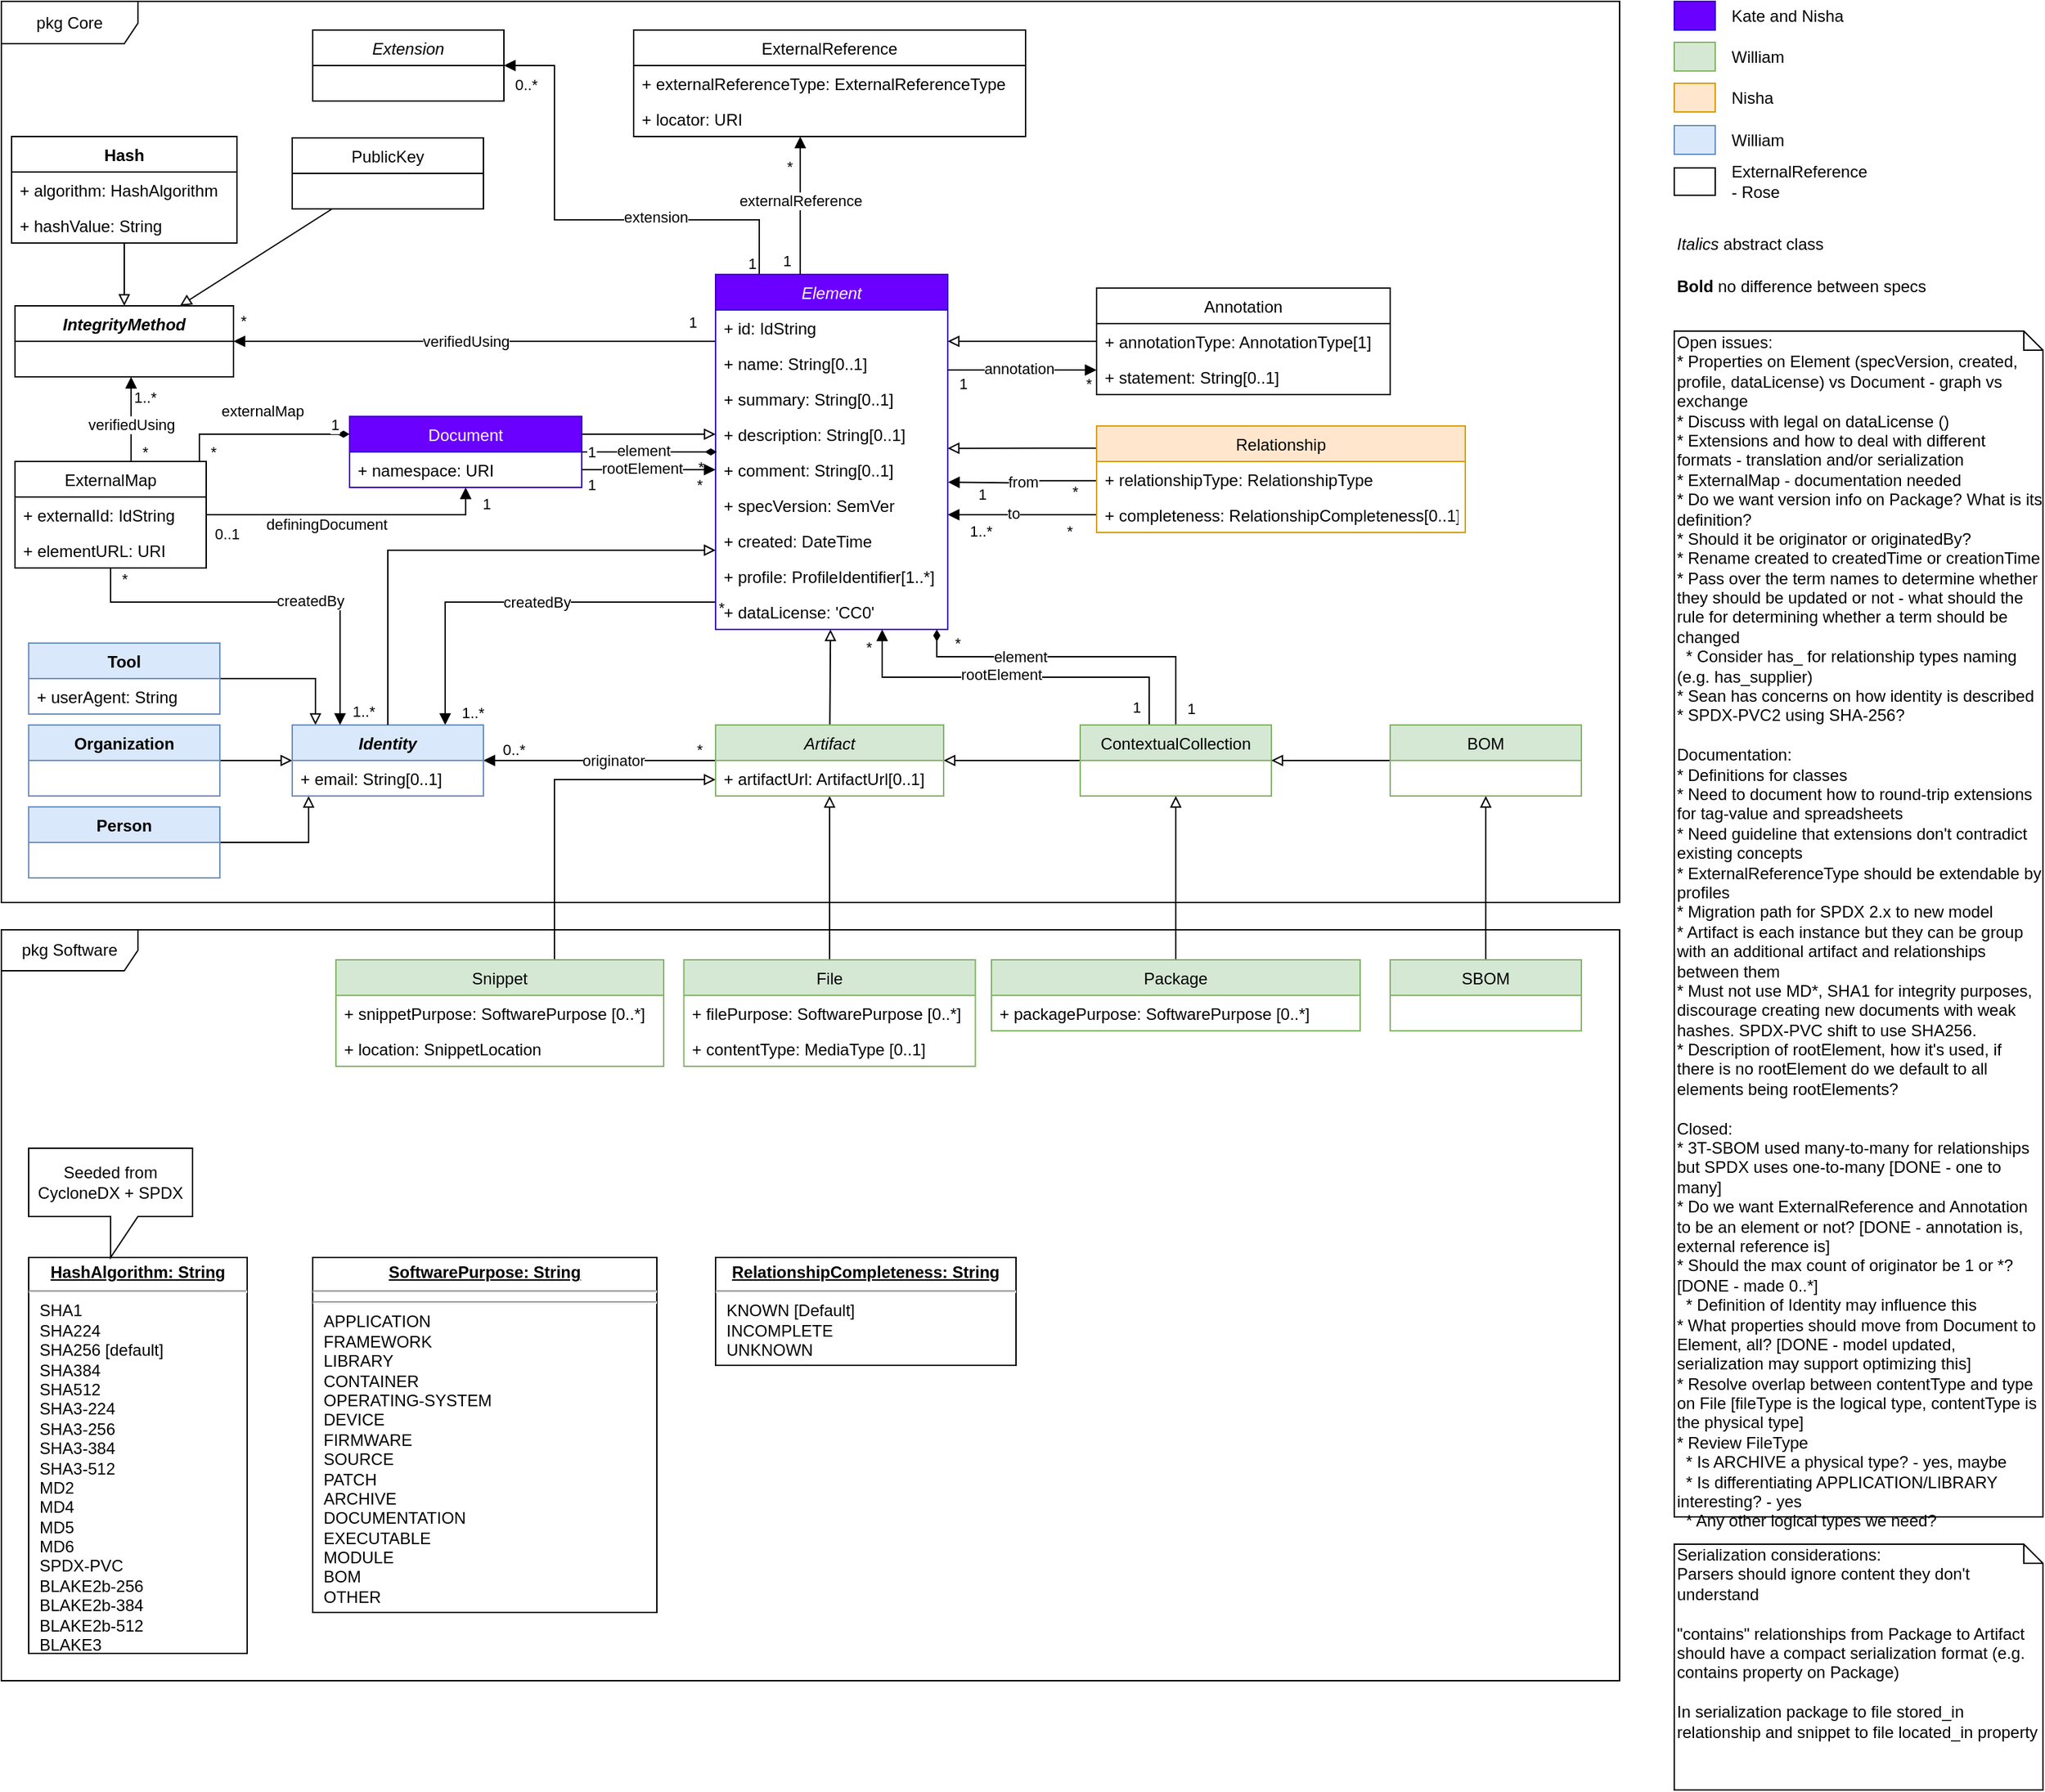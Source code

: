 <mxfile compressed="false" version="14.5.1" type="device">
  <diagram name="Latest" id="evL5fLv8r15yFEJPhG0Y">
    <mxGraphModel dx="1106" dy="1853" grid="1" gridSize="10" guides="1" tooltips="1" connect="1" arrows="1" fold="1" page="1" pageScale="1" pageWidth="1100" pageHeight="850" math="0" shadow="0">
      <root>
        <mxCell id="lbw5UqFOsXxO_sbxoh2b-0" />
        <mxCell id="lbw5UqFOsXxO_sbxoh2b-1" parent="lbw5UqFOsXxO_sbxoh2b-0" />
        <mxCell id="lbw5UqFOsXxO_sbxoh2b-2" value="pkg Core" style="shape=umlFrame;whiteSpace=wrap;html=1;width=100;height=31;" parent="lbw5UqFOsXxO_sbxoh2b-1" vertex="1">
          <mxGeometry x="15" y="-840" width="1185" height="660" as="geometry" />
        </mxCell>
        <mxCell id="lbw5UqFOsXxO_sbxoh2b-3" value="pkg Software" style="shape=umlFrame;whiteSpace=wrap;html=1;width=100;height=30;" parent="lbw5UqFOsXxO_sbxoh2b-1" vertex="1">
          <mxGeometry x="15" y="-160" width="1185" height="550" as="geometry" />
        </mxCell>
        <mxCell id="lbw5UqFOsXxO_sbxoh2b-4" style="edgeStyle=orthogonalEdgeStyle;rounded=0;orthogonalLoop=1;jettySize=auto;html=1;endArrow=block;endFill=0;" parent="lbw5UqFOsXxO_sbxoh2b-1" source="lbw5UqFOsXxO_sbxoh2b-54" target="lbw5UqFOsXxO_sbxoh2b-51" edge="1">
          <mxGeometry relative="1" as="geometry">
            <mxPoint x="185" y="-514" as="sourcePoint" />
            <Array as="points">
              <mxPoint x="240" y="-224" />
            </Array>
          </mxGeometry>
        </mxCell>
        <mxCell id="lbw5UqFOsXxO_sbxoh2b-5" style="edgeStyle=orthogonalEdgeStyle;rounded=0;orthogonalLoop=1;jettySize=auto;html=1;endArrow=block;endFill=0;" parent="lbw5UqFOsXxO_sbxoh2b-1" source="lbw5UqFOsXxO_sbxoh2b-50" target="lbw5UqFOsXxO_sbxoh2b-51" edge="1">
          <mxGeometry relative="1" as="geometry" />
        </mxCell>
        <mxCell id="lbw5UqFOsXxO_sbxoh2b-6" style="edgeStyle=orthogonalEdgeStyle;rounded=0;orthogonalLoop=1;jettySize=auto;html=1;endArrow=block;endFill=0;" parent="lbw5UqFOsXxO_sbxoh2b-1" source="lbw5UqFOsXxO_sbxoh2b-48" target="lbw5UqFOsXxO_sbxoh2b-51" edge="1">
          <mxGeometry relative="1" as="geometry">
            <Array as="points">
              <mxPoint x="245" y="-344" />
            </Array>
          </mxGeometry>
        </mxCell>
        <mxCell id="lbw5UqFOsXxO_sbxoh2b-11" style="edgeStyle=orthogonalEdgeStyle;rounded=0;orthogonalLoop=1;jettySize=auto;html=1;endArrow=block;endFill=1;" parent="lbw5UqFOsXxO_sbxoh2b-1" source="lbw5UqFOsXxO_sbxoh2b-71" target="lbw5UqFOsXxO_sbxoh2b-45" edge="1">
          <mxGeometry relative="1" as="geometry">
            <mxPoint x="665" y="-318" as="sourcePoint" />
            <Array as="points">
              <mxPoint x="490" y="-591" />
              <mxPoint x="490" y="-591" />
            </Array>
          </mxGeometry>
        </mxCell>
        <mxCell id="lbw5UqFOsXxO_sbxoh2b-12" value="verifiedUsing" style="edgeLabel;html=1;align=center;verticalAlign=middle;resizable=0;points=[];" parent="lbw5UqFOsXxO_sbxoh2b-11" vertex="1" connectable="0">
          <mxGeometry x="0.038" relative="1" as="geometry">
            <mxPoint as="offset" />
          </mxGeometry>
        </mxCell>
        <mxCell id="lbw5UqFOsXxO_sbxoh2b-13" value="1" style="edgeLabel;html=1;align=center;verticalAlign=middle;resizable=0;points=[];" parent="lbw5UqFOsXxO_sbxoh2b-11" vertex="1" connectable="0">
          <mxGeometry x="-0.893" y="-2" relative="1" as="geometry">
            <mxPoint x="2" y="-12" as="offset" />
          </mxGeometry>
        </mxCell>
        <mxCell id="lbw5UqFOsXxO_sbxoh2b-14" value="*" style="edgeLabel;html=1;align=center;verticalAlign=middle;resizable=0;points=[];" parent="lbw5UqFOsXxO_sbxoh2b-11" vertex="1" connectable="0">
          <mxGeometry x="0.916" y="-2" relative="1" as="geometry">
            <mxPoint x="-8" y="-13" as="offset" />
          </mxGeometry>
        </mxCell>
        <mxCell id="lbw5UqFOsXxO_sbxoh2b-15" value="originator" style="edgeStyle=orthogonalEdgeStyle;rounded=0;orthogonalLoop=1;jettySize=auto;html=1;entryX=1;entryY=0.5;entryDx=0;entryDy=0;endArrow=block;endFill=1;" parent="lbw5UqFOsXxO_sbxoh2b-1" source="lbw5UqFOsXxO_sbxoh2b-52" target="lbw5UqFOsXxO_sbxoh2b-51" edge="1">
          <mxGeometry x="-0.117" relative="1" as="geometry">
            <mxPoint as="offset" />
          </mxGeometry>
        </mxCell>
        <mxCell id="lbw5UqFOsXxO_sbxoh2b-16" value="0..*" style="edgeLabel;html=1;align=center;verticalAlign=middle;resizable=0;points=[];" parent="lbw5UqFOsXxO_sbxoh2b-15" vertex="1" connectable="0">
          <mxGeometry x="0.747" y="-1" relative="1" as="geometry">
            <mxPoint y="-7" as="offset" />
          </mxGeometry>
        </mxCell>
        <mxCell id="lbw5UqFOsXxO_sbxoh2b-17" value="*" style="edgeLabel;html=1;align=center;verticalAlign=middle;resizable=0;points=[];" parent="lbw5UqFOsXxO_sbxoh2b-15" vertex="1" connectable="0">
          <mxGeometry x="-0.733" y="-13" relative="1" as="geometry">
            <mxPoint x="10" y="5" as="offset" />
          </mxGeometry>
        </mxCell>
        <mxCell id="lbw5UqFOsXxO_sbxoh2b-18" style="edgeStyle=orthogonalEdgeStyle;rounded=0;orthogonalLoop=1;jettySize=auto;html=1;endArrow=block;endFill=1;" parent="lbw5UqFOsXxO_sbxoh2b-1" source="lbw5UqFOsXxO_sbxoh2b-71" target="lbw5UqFOsXxO_sbxoh2b-51" edge="1">
          <mxGeometry relative="1" as="geometry">
            <mxPoint x="515" y="-586" as="sourcePoint" />
            <mxPoint x="290" y="-455" as="targetPoint" />
            <Array as="points">
              <mxPoint x="340" y="-400" />
            </Array>
          </mxGeometry>
        </mxCell>
        <mxCell id="lbw5UqFOsXxO_sbxoh2b-19" value="createdBy" style="edgeLabel;html=1;align=center;verticalAlign=middle;resizable=0;points=[];" parent="lbw5UqFOsXxO_sbxoh2b-18" vertex="1" connectable="0">
          <mxGeometry x="-0.087" relative="1" as="geometry">
            <mxPoint as="offset" />
          </mxGeometry>
        </mxCell>
        <mxCell id="lbw5UqFOsXxO_sbxoh2b-20" value="1..*" style="edgeLabel;html=1;align=center;verticalAlign=middle;resizable=0;points=[];" parent="lbw5UqFOsXxO_sbxoh2b-18" vertex="1" connectable="0">
          <mxGeometry x="0.884" y="2" relative="1" as="geometry">
            <mxPoint x="18" y="7" as="offset" />
          </mxGeometry>
        </mxCell>
        <mxCell id="lbw5UqFOsXxO_sbxoh2b-21" value="*" style="edgeLabel;html=1;align=center;verticalAlign=middle;resizable=0;points=[];" parent="lbw5UqFOsXxO_sbxoh2b-18" vertex="1" connectable="0">
          <mxGeometry x="-0.935" y="-1" relative="1" as="geometry">
            <mxPoint x="13" y="5" as="offset" />
          </mxGeometry>
        </mxCell>
        <mxCell id="lbw5UqFOsXxO_sbxoh2b-22" style="edgeStyle=orthogonalEdgeStyle;rounded=0;orthogonalLoop=1;jettySize=auto;html=1;endArrow=block;endFill=1;exitX=-0.001;exitY=0.543;exitDx=0;exitDy=0;entryX=1.001;entryY=0.045;entryDx=0;entryDy=0;entryPerimeter=0;exitPerimeter=0;" parent="lbw5UqFOsXxO_sbxoh2b-1" source="lbw5UqFOsXxO_sbxoh2b-65" edge="1">
          <mxGeometry relative="1" as="geometry">
            <mxPoint x="963" y="-582" as="sourcePoint" />
            <mxPoint x="708.17" y="-487.83" as="targetPoint" />
          </mxGeometry>
        </mxCell>
        <mxCell id="lbw5UqFOsXxO_sbxoh2b-23" value="1" style="edgeLabel;html=1;align=center;verticalAlign=middle;resizable=0;points=[];" parent="lbw5UqFOsXxO_sbxoh2b-22" vertex="1" connectable="0">
          <mxGeometry x="0.733" y="-1" relative="1" as="geometry">
            <mxPoint x="10.0" y="9" as="offset" />
          </mxGeometry>
        </mxCell>
        <mxCell id="lbw5UqFOsXxO_sbxoh2b-24" value="*" style="edgeLabel;html=1;align=center;verticalAlign=middle;resizable=0;points=[];" parent="lbw5UqFOsXxO_sbxoh2b-22" vertex="1" connectable="0">
          <mxGeometry x="-0.333" y="-47" relative="1" as="geometry">
            <mxPoint x="20.86" y="55" as="offset" />
          </mxGeometry>
        </mxCell>
        <mxCell id="lbw5UqFOsXxO_sbxoh2b-25" value="from" style="edgeLabel;html=1;align=center;verticalAlign=middle;resizable=0;points=[];" parent="lbw5UqFOsXxO_sbxoh2b-22" vertex="1" connectable="0">
          <mxGeometry x="-0.007" relative="1" as="geometry">
            <mxPoint as="offset" />
          </mxGeometry>
        </mxCell>
        <mxCell id="lbw5UqFOsXxO_sbxoh2b-26" style="edgeStyle=orthogonalEdgeStyle;rounded=0;orthogonalLoop=1;jettySize=auto;html=1;endArrow=block;endFill=1;exitX=0;exitY=0.5;exitDx=0;exitDy=0;" parent="lbw5UqFOsXxO_sbxoh2b-1" source="lbw5UqFOsXxO_sbxoh2b-66" edge="1">
          <mxGeometry relative="1" as="geometry">
            <Array as="points">
              <mxPoint x="730" y="-464" />
              <mxPoint x="730" y="-464" />
            </Array>
            <mxPoint x="993" y="-582" as="sourcePoint" />
            <mxPoint x="708" y="-464" as="targetPoint" />
          </mxGeometry>
        </mxCell>
        <mxCell id="lbw5UqFOsXxO_sbxoh2b-27" value="1..*" style="edgeLabel;html=1;align=center;verticalAlign=middle;resizable=0;points=[];" parent="lbw5UqFOsXxO_sbxoh2b-26" vertex="1" connectable="0">
          <mxGeometry x="0.756" y="-1" relative="1" as="geometry">
            <mxPoint x="10.57" y="12.97" as="offset" />
          </mxGeometry>
        </mxCell>
        <mxCell id="lbw5UqFOsXxO_sbxoh2b-28" value="*" style="edgeLabel;html=1;align=center;verticalAlign=middle;resizable=0;points=[];" parent="lbw5UqFOsXxO_sbxoh2b-26" vertex="1" connectable="0">
          <mxGeometry x="0.222" y="-97" relative="1" as="geometry">
            <mxPoint x="46.04" y="108.98" as="offset" />
          </mxGeometry>
        </mxCell>
        <mxCell id="lbw5UqFOsXxO_sbxoh2b-29" value="to" style="edgeLabel;html=1;align=center;verticalAlign=middle;resizable=0;points=[];" parent="lbw5UqFOsXxO_sbxoh2b-26" vertex="1" connectable="0">
          <mxGeometry x="0.13" y="-1" relative="1" as="geometry">
            <mxPoint as="offset" />
          </mxGeometry>
        </mxCell>
        <mxCell id="lbw5UqFOsXxO_sbxoh2b-31" value="" style="endArrow=block;endSize=6;endFill=0;html=1;entryX=0;entryY=0.5;entryDx=0;entryDy=0;" parent="lbw5UqFOsXxO_sbxoh2b-1" target="6XS0wSoGIkXF6f-__7vX-1" edge="1">
          <mxGeometry width="160" relative="1" as="geometry">
            <mxPoint x="440" y="-523" as="sourcePoint" />
            <mxPoint x="585" y="-639.5" as="targetPoint" />
            <Array as="points" />
          </mxGeometry>
        </mxCell>
        <mxCell id="lbw5UqFOsXxO_sbxoh2b-32" value="" style="endArrow=block;endSize=6;endFill=0;html=1;" parent="lbw5UqFOsXxO_sbxoh2b-1" source="lbw5UqFOsXxO_sbxoh2b-52" target="lbw5UqFOsXxO_sbxoh2b-71" edge="1">
          <mxGeometry width="160" relative="1" as="geometry">
            <mxPoint x="633" y="-569" as="sourcePoint" />
            <mxPoint x="793" y="-569" as="targetPoint" />
          </mxGeometry>
        </mxCell>
        <mxCell id="lbw5UqFOsXxO_sbxoh2b-34" value="&lt;div&gt;&lt;br&gt;&lt;/div&gt;&lt;div&gt;&lt;br&gt;&lt;/div&gt;" style="endArrow=block;endSize=6;endFill=0;html=1;exitX=0;exitY=0.209;exitDx=0;exitDy=0;exitPerimeter=0;entryX=1;entryY=0.089;entryDx=0;entryDy=0;entryPerimeter=0;" parent="lbw5UqFOsXxO_sbxoh2b-1" source="lbw5UqFOsXxO_sbxoh2b-64" edge="1">
          <mxGeometry width="160" relative="1" as="geometry">
            <mxPoint x="828" y="-591.065" as="sourcePoint" />
            <mxPoint x="708" y="-512.686" as="targetPoint" />
          </mxGeometry>
        </mxCell>
        <mxCell id="lbw5UqFOsXxO_sbxoh2b-38" style="edgeStyle=orthogonalEdgeStyle;rounded=0;orthogonalLoop=1;jettySize=auto;html=1;startSize=6;endArrow=block;endFill=0;endSize=6;" parent="lbw5UqFOsXxO_sbxoh2b-1" source="lbw5UqFOsXxO_sbxoh2b-41" target="lbw5UqFOsXxO_sbxoh2b-52" edge="1">
          <mxGeometry relative="1" as="geometry" />
        </mxCell>
        <mxCell id="lbw5UqFOsXxO_sbxoh2b-39" style="edgeStyle=orthogonalEdgeStyle;rounded=0;orthogonalLoop=1;jettySize=auto;html=1;startSize=6;endArrow=block;endFill=0;endSize=6;exitX=0.5;exitY=0;exitDx=0;exitDy=0;" parent="lbw5UqFOsXxO_sbxoh2b-1" source="lbw5UqFOsXxO_sbxoh2b-42" target="lbw5UqFOsXxO_sbxoh2b-52" edge="1">
          <mxGeometry relative="1" as="geometry" />
        </mxCell>
        <mxCell id="lbw5UqFOsXxO_sbxoh2b-40" style="edgeStyle=orthogonalEdgeStyle;rounded=0;orthogonalLoop=1;jettySize=auto;html=1;startSize=6;endArrow=block;endFill=0;endSize=6;exitX=0.5;exitY=0;exitDx=0;exitDy=0;" parent="lbw5UqFOsXxO_sbxoh2b-1" source="lbw5UqFOsXxO_sbxoh2b-43" target="lbw5UqFOsXxO_sbxoh2b-52" edge="1">
          <mxGeometry relative="1" as="geometry">
            <mxPoint x="765" y="-334.96" as="sourcePoint" />
            <Array as="points">
              <mxPoint x="420" y="-270" />
            </Array>
          </mxGeometry>
        </mxCell>
        <mxCell id="7X9VmMs6XNZlRR0Fnkzy-20" style="edgeStyle=orthogonalEdgeStyle;rounded=0;orthogonalLoop=1;jettySize=auto;html=1;exitX=0.361;exitY=0.004;exitDx=0;exitDy=0;endArrow=block;endFill=1;exitPerimeter=0;" parent="lbw5UqFOsXxO_sbxoh2b-1" source="lbw5UqFOsXxO_sbxoh2b-41" target="lbw5UqFOsXxO_sbxoh2b-71" edge="1">
          <mxGeometry relative="1" as="geometry">
            <Array as="points">
              <mxPoint x="856" y="-345" />
              <mxPoint x="660" y="-345" />
            </Array>
          </mxGeometry>
        </mxCell>
        <mxCell id="7X9VmMs6XNZlRR0Fnkzy-21" value="rootElement" style="edgeLabel;html=1;align=center;verticalAlign=middle;resizable=0;points=[];" parent="7X9VmMs6XNZlRR0Fnkzy-20" vertex="1" connectable="0">
          <mxGeometry x="0.081" y="-2" relative="1" as="geometry">
            <mxPoint as="offset" />
          </mxGeometry>
        </mxCell>
        <mxCell id="ufostXa2ktRmBCj3IWHJ-2" value="1" style="edgeLabel;html=1;align=center;verticalAlign=middle;resizable=0;points=[];" parent="7X9VmMs6XNZlRR0Fnkzy-20" vertex="1" connectable="0">
          <mxGeometry x="-0.904" y="4" relative="1" as="geometry">
            <mxPoint x="-5.53" as="offset" />
          </mxGeometry>
        </mxCell>
        <mxCell id="ufostXa2ktRmBCj3IWHJ-3" value="*" style="edgeLabel;html=1;align=center;verticalAlign=middle;resizable=0;points=[];" parent="7X9VmMs6XNZlRR0Fnkzy-20" vertex="1" connectable="0">
          <mxGeometry x="0.868" y="1" relative="1" as="geometry">
            <mxPoint x="-9" y="-4.54" as="offset" />
          </mxGeometry>
        </mxCell>
        <mxCell id="7X9VmMs6XNZlRR0Fnkzy-22" value="element" style="edgeStyle=orthogonalEdgeStyle;rounded=0;orthogonalLoop=1;jettySize=auto;html=1;exitX=0.5;exitY=0;exitDx=0;exitDy=0;endArrow=diamondThin;endFill=1;" parent="lbw5UqFOsXxO_sbxoh2b-1" source="lbw5UqFOsXxO_sbxoh2b-41" target="lbw5UqFOsXxO_sbxoh2b-71" edge="1">
          <mxGeometry x="0.344" relative="1" as="geometry">
            <Array as="points">
              <mxPoint x="875" y="-360" />
              <mxPoint x="700" y="-360" />
            </Array>
            <mxPoint as="offset" />
          </mxGeometry>
        </mxCell>
        <mxCell id="ufostXa2ktRmBCj3IWHJ-0" value="1" style="edgeLabel;html=1;align=center;verticalAlign=middle;resizable=0;points=[];" parent="7X9VmMs6XNZlRR0Fnkzy-22" vertex="1" connectable="0">
          <mxGeometry x="-0.899" relative="1" as="geometry">
            <mxPoint x="11" as="offset" />
          </mxGeometry>
        </mxCell>
        <mxCell id="ufostXa2ktRmBCj3IWHJ-1" value="*" style="edgeLabel;html=1;align=center;verticalAlign=middle;resizable=0;points=[];" parent="7X9VmMs6XNZlRR0Fnkzy-22" vertex="1" connectable="0">
          <mxGeometry x="0.785" y="-3" relative="1" as="geometry">
            <mxPoint x="8.57" y="-7" as="offset" />
          </mxGeometry>
        </mxCell>
        <mxCell id="lbw5UqFOsXxO_sbxoh2b-41" value="ContextualCollection" style="swimlane;fontStyle=0;childLayout=stackLayout;horizontal=1;startSize=26;fillColor=#d5e8d4;horizontalStack=0;resizeParent=1;resizeParentMax=0;resizeLast=0;collapsible=1;marginBottom=0;strokeColor=#82b366;" parent="lbw5UqFOsXxO_sbxoh2b-1" vertex="1">
          <mxGeometry x="805" y="-310" width="140" height="52" as="geometry" />
        </mxCell>
        <mxCell id="lbw5UqFOsXxO_sbxoh2b-43" value="Snippet" style="swimlane;fontStyle=0;childLayout=stackLayout;horizontal=1;startSize=26;fillColor=#d5e8d4;horizontalStack=0;resizeParent=1;resizeParentMax=0;resizeLast=0;collapsible=1;marginBottom=0;strokeColor=#82b366;" parent="lbw5UqFOsXxO_sbxoh2b-1" vertex="1">
          <mxGeometry x="260" y="-138" width="240" height="78" as="geometry" />
        </mxCell>
        <mxCell id="lbw5UqFOsXxO_sbxoh2b-44" value="+ snippetPurpose: SoftwarePurpose [0..*]" style="text;strokeColor=none;fillColor=none;align=left;verticalAlign=top;spacingLeft=4;spacingRight=4;overflow=hidden;rotatable=0;points=[[0,0.5],[1,0.5]];portConstraint=eastwest;" parent="lbw5UqFOsXxO_sbxoh2b-43" vertex="1">
          <mxGeometry y="26" width="240" height="26" as="geometry" />
        </mxCell>
        <mxCell id="t8FX-Gni1pE77RGUYnyY-1" value="+ location: SnippetLocation" style="text;strokeColor=none;fillColor=none;align=left;verticalAlign=top;spacingLeft=4;spacingRight=4;overflow=hidden;rotatable=0;points=[[0,0.5],[1,0.5]];portConstraint=eastwest;" parent="lbw5UqFOsXxO_sbxoh2b-43" vertex="1">
          <mxGeometry y="52" width="240" height="26" as="geometry" />
        </mxCell>
        <mxCell id="lbw5UqFOsXxO_sbxoh2b-48" value="Tool" style="swimlane;fontStyle=1;childLayout=stackLayout;horizontal=1;startSize=26;fillColor=#dae8fc;horizontalStack=0;resizeParent=1;resizeParentMax=0;resizeLast=0;collapsible=1;marginBottom=0;strokeColor=#6c8ebf;" parent="lbw5UqFOsXxO_sbxoh2b-1" vertex="1">
          <mxGeometry x="35" y="-370" width="140" height="52" as="geometry" />
        </mxCell>
        <mxCell id="lbw5UqFOsXxO_sbxoh2b-49" value="+ userAgent: String" style="text;strokeColor=none;fillColor=none;align=left;verticalAlign=top;spacingLeft=4;spacingRight=4;overflow=hidden;rotatable=0;points=[[0,0.5],[1,0.5]];portConstraint=eastwest;" parent="lbw5UqFOsXxO_sbxoh2b-48" vertex="1">
          <mxGeometry y="26" width="140" height="26" as="geometry" />
        </mxCell>
        <mxCell id="lbw5UqFOsXxO_sbxoh2b-50" value="Organization" style="swimlane;fontStyle=1;childLayout=stackLayout;horizontal=1;startSize=26;fillColor=#dae8fc;horizontalStack=0;resizeParent=1;resizeParentMax=0;resizeLast=0;collapsible=1;marginBottom=0;strokeColor=#6c8ebf;" parent="lbw5UqFOsXxO_sbxoh2b-1" vertex="1">
          <mxGeometry x="35" y="-310" width="140" height="52" as="geometry" />
        </mxCell>
        <mxCell id="lbw5UqFOsXxO_sbxoh2b-51" value="Identity" style="swimlane;fontStyle=3;childLayout=stackLayout;horizontal=1;startSize=26;fillColor=#dae8fc;horizontalStack=0;resizeParent=1;resizeParentMax=0;resizeLast=0;collapsible=1;marginBottom=0;strokeColor=#6c8ebf;" parent="lbw5UqFOsXxO_sbxoh2b-1" vertex="1">
          <mxGeometry x="228" y="-310" width="140" height="52" as="geometry" />
        </mxCell>
        <mxCell id="6XS0wSoGIkXF6f-__7vX-4" value="+ email: String[0..1]" style="text;strokeColor=none;fillColor=none;align=left;verticalAlign=top;spacingLeft=4;spacingRight=4;overflow=hidden;rotatable=0;points=[[0,0.5],[1,0.5]];portConstraint=eastwest;" parent="lbw5UqFOsXxO_sbxoh2b-51" vertex="1">
          <mxGeometry y="26" width="140" height="26" as="geometry" />
        </mxCell>
        <mxCell id="lbw5UqFOsXxO_sbxoh2b-52" value="Artifact" style="swimlane;fontStyle=2;childLayout=stackLayout;horizontal=1;startSize=26;fillColor=#d5e8d4;horizontalStack=0;resizeParent=1;resizeParentMax=0;resizeLast=0;collapsible=1;marginBottom=0;strokeColor=#82b366;" parent="lbw5UqFOsXxO_sbxoh2b-1" vertex="1">
          <mxGeometry x="538" y="-310" width="167" height="52" as="geometry" />
        </mxCell>
        <mxCell id="lbw5UqFOsXxO_sbxoh2b-53" value="+ artifactUrl: ArtifactUrl[0..1]" style="text;strokeColor=none;fillColor=none;align=left;verticalAlign=top;spacingLeft=4;spacingRight=4;overflow=hidden;rotatable=0;points=[[0,0.5],[1,0.5]];portConstraint=eastwest;" parent="lbw5UqFOsXxO_sbxoh2b-52" vertex="1">
          <mxGeometry y="26" width="167" height="26" as="geometry" />
        </mxCell>
        <mxCell id="lbw5UqFOsXxO_sbxoh2b-54" value="Person" style="swimlane;fontStyle=1;childLayout=stackLayout;horizontal=1;startSize=26;fillColor=#dae8fc;horizontalStack=0;resizeParent=1;resizeParentMax=0;resizeLast=0;collapsible=1;marginBottom=0;strokeColor=#6c8ebf;" parent="lbw5UqFOsXxO_sbxoh2b-1" vertex="1">
          <mxGeometry x="35" y="-250" width="140" height="52" as="geometry" />
        </mxCell>
        <mxCell id="lbw5UqFOsXxO_sbxoh2b-60" value="" style="endArrow=block;endFill=1;html=1;edgeStyle=orthogonalEdgeStyle;align=left;verticalAlign=top;exitX=0.75;exitY=0;exitDx=0;exitDy=0;rounded=0;" parent="lbw5UqFOsXxO_sbxoh2b-1" source="lbw5UqFOsXxO_sbxoh2b-71" target="lbw5UqFOsXxO_sbxoh2b-82" edge="1">
          <mxGeometry x="-1" relative="1" as="geometry">
            <mxPoint x="660" y="-525.998" as="sourcePoint" />
            <mxPoint x="846.44" y="-483.01" as="targetPoint" />
            <Array as="points">
              <mxPoint x="666" y="-630" />
              <mxPoint x="570" y="-630" />
              <mxPoint x="570" y="-680" />
              <mxPoint x="420" y="-680" />
              <mxPoint x="420" y="-793" />
            </Array>
          </mxGeometry>
        </mxCell>
        <mxCell id="lbw5UqFOsXxO_sbxoh2b-61" value="extension" style="edgeLabel;html=1;align=center;verticalAlign=middle;resizable=0;points=[];" parent="lbw5UqFOsXxO_sbxoh2b-60" vertex="1" connectable="0">
          <mxGeometry x="0.017" y="-2" relative="1" as="geometry">
            <mxPoint as="offset" />
          </mxGeometry>
        </mxCell>
        <mxCell id="lbw5UqFOsXxO_sbxoh2b-62" value="1" style="edgeLabel;resizable=0;html=1;align=left;verticalAlign=bottom;" parent="lbw5UqFOsXxO_sbxoh2b-60" connectable="0" vertex="1">
          <mxGeometry x="-1" relative="1" as="geometry">
            <mxPoint x="-105.5" as="offset" />
          </mxGeometry>
        </mxCell>
        <mxCell id="lbw5UqFOsXxO_sbxoh2b-63" value="0..*" style="edgeLabel;html=1;align=center;verticalAlign=middle;resizable=0;points=[];" parent="lbw5UqFOsXxO_sbxoh2b-60" vertex="1" connectable="0">
          <mxGeometry x="0.893" y="2" relative="1" as="geometry">
            <mxPoint x="-9" y="11.71" as="offset" />
          </mxGeometry>
        </mxCell>
        <mxCell id="lbw5UqFOsXxO_sbxoh2b-64" value="Relationship" style="swimlane;fontStyle=0;childLayout=stackLayout;horizontal=1;startSize=26;fillColor=#ffe6cc;horizontalStack=0;resizeParent=1;resizeParentMax=0;resizeLast=0;collapsible=1;marginBottom=0;strokeColor=#d79b00;" parent="lbw5UqFOsXxO_sbxoh2b-1" vertex="1">
          <mxGeometry x="817" y="-529" width="270" height="78" as="geometry" />
        </mxCell>
        <mxCell id="lbw5UqFOsXxO_sbxoh2b-65" value="+ relationshipType: RelationshipType" style="text;strokeColor=none;fillColor=none;align=left;verticalAlign=top;spacingLeft=4;spacingRight=4;overflow=hidden;rotatable=0;points=[[0,0.5],[1,0.5]];portConstraint=eastwest;" parent="lbw5UqFOsXxO_sbxoh2b-64" vertex="1">
          <mxGeometry y="26" width="270" height="26" as="geometry" />
        </mxCell>
        <mxCell id="lbw5UqFOsXxO_sbxoh2b-66" value="+ completeness: RelationshipCompleteness[0..1]" style="text;strokeColor=none;fillColor=none;align=left;verticalAlign=top;spacingLeft=4;spacingRight=4;overflow=hidden;rotatable=0;points=[[0,0.5],[1,0.5]];portConstraint=eastwest;" parent="lbw5UqFOsXxO_sbxoh2b-64" vertex="1">
          <mxGeometry y="52" width="270" height="26" as="geometry" />
        </mxCell>
        <mxCell id="lbw5UqFOsXxO_sbxoh2b-69" value="Serialization considerations:&lt;br&gt;Parsers should ignore content they don&#39;t understand&lt;br&gt;&lt;br&gt;&quot;contains&quot; relationships from Package to Artifact should have a compact serialization format (e.g. contains property on Package)&lt;br&gt;&lt;br&gt;In serialization package to file stored_in relationship and snippet to file located_in property" style="shape=note;whiteSpace=wrap;html=1;size=14;verticalAlign=top;align=left;spacingTop=-6;" parent="lbw5UqFOsXxO_sbxoh2b-1" vertex="1">
          <mxGeometry x="1240" y="290" width="270" height="180" as="geometry" />
        </mxCell>
        <mxCell id="lbw5UqFOsXxO_sbxoh2b-71" value="Element" style="swimlane;fontStyle=2;childLayout=stackLayout;horizontal=1;startSize=26;fillColor=#6a00ff;horizontalStack=0;resizeParent=1;resizeParentMax=0;resizeLast=0;collapsible=1;marginBottom=0;strokeColor=#3700CC;fontColor=#ffffff;" parent="lbw5UqFOsXxO_sbxoh2b-1" vertex="1">
          <mxGeometry x="538" y="-640" width="170" height="260" as="geometry" />
        </mxCell>
        <mxCell id="lbw5UqFOsXxO_sbxoh2b-72" value="+ id: IdString" style="text;strokeColor=none;fillColor=none;align=left;verticalAlign=top;spacingLeft=4;spacingRight=4;overflow=hidden;rotatable=0;points=[[0,0.5],[1,0.5]];portConstraint=eastwest;" parent="lbw5UqFOsXxO_sbxoh2b-71" vertex="1">
          <mxGeometry y="26" width="170" height="26" as="geometry" />
        </mxCell>
        <mxCell id="lbw5UqFOsXxO_sbxoh2b-73" value="+ name: String[0..1]" style="text;strokeColor=none;fillColor=none;align=left;verticalAlign=top;spacingLeft=4;spacingRight=4;overflow=hidden;rotatable=0;points=[[0,0.5],[1,0.5]];portConstraint=eastwest;" parent="lbw5UqFOsXxO_sbxoh2b-71" vertex="1">
          <mxGeometry y="52" width="170" height="26" as="geometry" />
        </mxCell>
        <mxCell id="6XS0wSoGIkXF6f-__7vX-0" value="+ summary: String[0..1]" style="text;strokeColor=none;fillColor=none;align=left;verticalAlign=top;spacingLeft=4;spacingRight=4;overflow=hidden;rotatable=0;points=[[0,0.5],[1,0.5]];portConstraint=eastwest;" parent="lbw5UqFOsXxO_sbxoh2b-71" vertex="1">
          <mxGeometry y="78" width="170" height="26" as="geometry" />
        </mxCell>
        <mxCell id="6XS0wSoGIkXF6f-__7vX-1" value="+ description: String[0..1]" style="text;strokeColor=none;fillColor=none;align=left;verticalAlign=top;spacingLeft=4;spacingRight=4;overflow=hidden;rotatable=0;points=[[0,0.5],[1,0.5]];portConstraint=eastwest;" parent="lbw5UqFOsXxO_sbxoh2b-71" vertex="1">
          <mxGeometry y="104" width="170" height="26" as="geometry" />
        </mxCell>
        <mxCell id="lbw5UqFOsXxO_sbxoh2b-74" value="+ comment: String[0..1]" style="text;strokeColor=none;fillColor=none;align=left;verticalAlign=top;spacingLeft=4;spacingRight=4;overflow=hidden;rotatable=0;points=[[0,0.5],[1,0.5]];portConstraint=eastwest;" parent="lbw5UqFOsXxO_sbxoh2b-71" vertex="1">
          <mxGeometry y="130" width="170" height="26" as="geometry" />
        </mxCell>
        <mxCell id="6XS0wSoGIkXF6f-__7vX-14" value="+ specVersion: SemVer&#xa;" style="text;strokeColor=none;fillColor=none;align=left;verticalAlign=top;spacingLeft=4;spacingRight=4;overflow=hidden;rotatable=0;points=[[0,0.5],[1,0.5]];portConstraint=eastwest;" parent="lbw5UqFOsXxO_sbxoh2b-71" vertex="1">
          <mxGeometry y="156" width="170" height="26" as="geometry" />
        </mxCell>
        <mxCell id="11dFeftOe7PHnhLJCQio-33" value="+ created: DateTime" style="text;strokeColor=none;fillColor=none;align=left;verticalAlign=top;spacingLeft=4;spacingRight=4;overflow=hidden;rotatable=0;points=[[0,0.5],[1,0.5]];portConstraint=eastwest;" parent="lbw5UqFOsXxO_sbxoh2b-71" vertex="1">
          <mxGeometry y="182" width="170" height="26" as="geometry" />
        </mxCell>
        <mxCell id="11dFeftOe7PHnhLJCQio-34" value="+ profile: ProfileIdentifier[1..*]" style="text;strokeColor=none;fillColor=none;align=left;verticalAlign=top;spacingLeft=4;spacingRight=4;overflow=hidden;rotatable=0;points=[[0,0.5],[1,0.5]];portConstraint=eastwest;" parent="lbw5UqFOsXxO_sbxoh2b-71" vertex="1">
          <mxGeometry y="208" width="170" height="26" as="geometry" />
        </mxCell>
        <mxCell id="11dFeftOe7PHnhLJCQio-32" value="+ dataLicense: &#39;CC0&#39;" style="text;strokeColor=none;fillColor=none;align=left;verticalAlign=top;spacingLeft=4;spacingRight=4;overflow=hidden;rotatable=0;points=[[0,0.5],[1,0.5]];portConstraint=eastwest;" parent="lbw5UqFOsXxO_sbxoh2b-71" vertex="1">
          <mxGeometry y="234" width="170" height="26" as="geometry" />
        </mxCell>
        <mxCell id="lbw5UqFOsXxO_sbxoh2b-42" value="File" style="swimlane;fontStyle=0;childLayout=stackLayout;horizontal=1;startSize=26;fillColor=#d5e8d4;horizontalStack=0;resizeParent=1;resizeParentMax=0;resizeLast=0;collapsible=1;marginBottom=0;strokeColor=#82b366;" parent="lbw5UqFOsXxO_sbxoh2b-1" vertex="1">
          <mxGeometry x="514.75" y="-138" width="213.5" height="78" as="geometry" />
        </mxCell>
        <mxCell id="6XS0wSoGIkXF6f-__7vX-6" value="+ filePurpose: SoftwarePurpose [0..*]" style="text;strokeColor=none;fillColor=none;align=left;verticalAlign=top;spacingLeft=4;spacingRight=4;overflow=hidden;rotatable=0;points=[[0,0.5],[1,0.5]];portConstraint=eastwest;" parent="lbw5UqFOsXxO_sbxoh2b-42" vertex="1">
          <mxGeometry y="26" width="213.5" height="26" as="geometry" />
        </mxCell>
        <mxCell id="6XS0wSoGIkXF6f-__7vX-9" value="+ contentType: MediaType [0..1]" style="text;strokeColor=none;fillColor=none;align=left;verticalAlign=top;spacingLeft=4;spacingRight=4;overflow=hidden;rotatable=0;points=[[0,0.5],[1,0.5]];portConstraint=eastwest;" parent="lbw5UqFOsXxO_sbxoh2b-42" vertex="1">
          <mxGeometry y="52" width="213.5" height="26" as="geometry" />
        </mxCell>
        <mxCell id="lbw5UqFOsXxO_sbxoh2b-82" value="Extension" style="swimlane;fontStyle=2;childLayout=stackLayout;horizontal=1;startSize=26;fillColor=none;horizontalStack=0;resizeParent=1;resizeParentMax=0;resizeLast=0;collapsible=1;marginBottom=0;" parent="lbw5UqFOsXxO_sbxoh2b-1" vertex="1">
          <mxGeometry x="243" y="-819" width="140" height="52" as="geometry" />
        </mxCell>
        <mxCell id="lbw5UqFOsXxO_sbxoh2b-55" value="ExternalReference" style="swimlane;fontStyle=0;childLayout=stackLayout;horizontal=1;startSize=26;fillColor=none;horizontalStack=0;resizeParent=1;resizeParentMax=0;resizeLast=0;collapsible=1;marginBottom=0;" parent="lbw5UqFOsXxO_sbxoh2b-1" vertex="1">
          <mxGeometry x="478" y="-819" width="287" height="78" as="geometry" />
        </mxCell>
        <mxCell id="lbw5UqFOsXxO_sbxoh2b-56" value="+ externalReferenceType: ExternalReferenceType" style="text;strokeColor=none;fillColor=none;align=left;verticalAlign=top;spacingLeft=4;spacingRight=4;overflow=hidden;rotatable=0;points=[[0,0.5],[1,0.5]];portConstraint=eastwest;" parent="lbw5UqFOsXxO_sbxoh2b-55" vertex="1">
          <mxGeometry y="26" width="287" height="26" as="geometry" />
        </mxCell>
        <mxCell id="lbw5UqFOsXxO_sbxoh2b-57" value="+ locator: URI" style="text;strokeColor=none;fillColor=none;align=left;verticalAlign=top;spacingLeft=4;spacingRight=4;overflow=hidden;rotatable=0;points=[[0,0.5],[1,0.5]];portConstraint=eastwest;" parent="lbw5UqFOsXxO_sbxoh2b-55" vertex="1">
          <mxGeometry y="52" width="287" height="26" as="geometry" />
        </mxCell>
        <mxCell id="lbw5UqFOsXxO_sbxoh2b-7" style="edgeStyle=orthogonalEdgeStyle;rounded=0;orthogonalLoop=1;jettySize=auto;html=1;endArrow=block;endFill=1;" parent="lbw5UqFOsXxO_sbxoh2b-1" source="lbw5UqFOsXxO_sbxoh2b-71" target="lbw5UqFOsXxO_sbxoh2b-55" edge="1">
          <mxGeometry relative="1" as="geometry">
            <mxPoint x="590" y="-630" as="sourcePoint" />
            <mxPoint x="557" y="-710" as="targetPoint" />
            <Array as="points">
              <mxPoint x="600" y="-710" />
              <mxPoint x="600" y="-710" />
            </Array>
          </mxGeometry>
        </mxCell>
        <mxCell id="lbw5UqFOsXxO_sbxoh2b-9" value="*" style="edgeLabel;html=1;align=center;verticalAlign=middle;resizable=0;points=[];" parent="lbw5UqFOsXxO_sbxoh2b-7" vertex="1" connectable="0">
          <mxGeometry x="0.859" y="-1" relative="1" as="geometry">
            <mxPoint x="-9" y="14.26" as="offset" />
          </mxGeometry>
        </mxCell>
        <mxCell id="lbw5UqFOsXxO_sbxoh2b-8" value="1" style="edgeLabel;html=1;align=center;verticalAlign=middle;resizable=0;points=[];" parent="lbw5UqFOsXxO_sbxoh2b-7" vertex="1" connectable="0">
          <mxGeometry x="-0.859" y="-1" relative="1" as="geometry">
            <mxPoint x="-11" y="-3.06" as="offset" />
          </mxGeometry>
        </mxCell>
        <mxCell id="lbw5UqFOsXxO_sbxoh2b-10" value="externalReference" style="edgeLabel;html=1;align=center;verticalAlign=middle;resizable=0;points=[];" parent="lbw5UqFOsXxO_sbxoh2b-7" vertex="1" connectable="0">
          <mxGeometry x="0.205" y="-2" relative="1" as="geometry">
            <mxPoint x="-2" y="7.03" as="offset" />
          </mxGeometry>
        </mxCell>
        <mxCell id="6XS0wSoGIkXF6f-__7vX-15" value="&lt;p style=&quot;margin: 0px ; margin-top: 4px ; text-align: center ; text-decoration: underline&quot;&gt;&lt;b&gt;HashAlgorithm: String&lt;/b&gt;&lt;/p&gt;&lt;hr&gt;&lt;p style=&quot;margin: 0px ; margin-left: 8px&quot;&gt;SHA1&lt;/p&gt;&lt;p style=&quot;margin: 0px ; margin-left: 8px&quot;&gt;SHA224&lt;/p&gt;&lt;p style=&quot;margin: 0px ; margin-left: 8px&quot;&gt;SHA256 [default]&lt;/p&gt;&lt;p style=&quot;margin: 0px ; margin-left: 8px&quot;&gt;SHA384&lt;/p&gt;&lt;p style=&quot;margin: 0px ; margin-left: 8px&quot;&gt;SHA512&lt;/p&gt;&lt;p style=&quot;margin: 0px ; margin-left: 8px&quot;&gt;SHA3-224&lt;/p&gt;&lt;p style=&quot;margin: 0px ; margin-left: 8px&quot;&gt;SHA3-256&lt;/p&gt;&lt;p style=&quot;margin: 0px ; margin-left: 8px&quot;&gt;SHA3-384&lt;/p&gt;&lt;p style=&quot;margin: 0px ; margin-left: 8px&quot;&gt;SHA3-512&lt;/p&gt;&lt;p style=&quot;margin: 0px ; margin-left: 8px&quot;&gt;MD2&lt;/p&gt;&lt;p style=&quot;margin: 0px ; margin-left: 8px&quot;&gt;MD4&lt;/p&gt;&lt;p style=&quot;margin: 0px ; margin-left: 8px&quot;&gt;MD5&lt;/p&gt;&lt;p style=&quot;margin: 0px ; margin-left: 8px&quot;&gt;MD6&lt;/p&gt;&lt;p style=&quot;margin: 0px ; margin-left: 8px&quot;&gt;SPDX-PVC&lt;/p&gt;&lt;p style=&quot;margin: 0px ; margin-left: 8px&quot;&gt;BLAKE2b-256&lt;/p&gt;&lt;p style=&quot;margin: 0px ; margin-left: 8px&quot;&gt;BLAKE2b-384&lt;/p&gt;&lt;p style=&quot;margin: 0px ; margin-left: 8px&quot;&gt;BLAKE2b-512&lt;/p&gt;&lt;p style=&quot;margin: 0px ; margin-left: 8px&quot;&gt;BLAKE3&lt;/p&gt;" style="verticalAlign=top;align=left;overflow=fill;fontSize=12;fontFamily=Helvetica;html=1;" parent="lbw5UqFOsXxO_sbxoh2b-1" vertex="1">
          <mxGeometry x="35" y="80" width="160" height="290" as="geometry" />
        </mxCell>
        <mxCell id="6XS0wSoGIkXF6f-__7vX-26" value="Seeded from CycloneDX + SPDX" style="shape=callout;whiteSpace=wrap;html=1;perimeter=calloutPerimeter;" parent="lbw5UqFOsXxO_sbxoh2b-1" vertex="1">
          <mxGeometry x="35" width="120" height="80" as="geometry" />
        </mxCell>
        <mxCell id="5FtSzHESpUjzpo75bhwH-4" style="edgeStyle=orthogonalEdgeStyle;rounded=0;orthogonalLoop=1;jettySize=auto;html=1;endArrow=block;endFill=0;" parent="lbw5UqFOsXxO_sbxoh2b-1" source="5FtSzHESpUjzpo75bhwH-0" target="lbw5UqFOsXxO_sbxoh2b-45" edge="1">
          <mxGeometry relative="1" as="geometry" />
        </mxCell>
        <mxCell id="lbw5UqFOsXxO_sbxoh2b-45" value="IntegrityMethod" style="swimlane;fontStyle=3;childLayout=stackLayout;horizontal=1;startSize=26;fillColor=none;horizontalStack=0;resizeParent=1;resizeParentMax=0;resizeLast=0;collapsible=1;marginBottom=0;" parent="lbw5UqFOsXxO_sbxoh2b-1" vertex="1">
          <mxGeometry x="25" y="-617" width="160" height="52" as="geometry" />
        </mxCell>
        <mxCell id="5FtSzHESpUjzpo75bhwH-0" value="Hash" style="swimlane;fontStyle=1;childLayout=stackLayout;horizontal=1;startSize=26;fillColor=none;horizontalStack=0;resizeParent=1;resizeParentMax=0;resizeLast=0;collapsible=1;marginBottom=0;" parent="lbw5UqFOsXxO_sbxoh2b-1" vertex="1">
          <mxGeometry x="22.5" y="-741" width="165" height="78" as="geometry" />
        </mxCell>
        <mxCell id="5FtSzHESpUjzpo75bhwH-1" value="+ algorithm: HashAlgorithm" style="text;strokeColor=none;fillColor=none;align=left;verticalAlign=top;spacingLeft=4;spacingRight=4;overflow=hidden;rotatable=0;points=[[0,0.5],[1,0.5]];portConstraint=eastwest;" parent="5FtSzHESpUjzpo75bhwH-0" vertex="1">
          <mxGeometry y="26" width="165" height="26" as="geometry" />
        </mxCell>
        <mxCell id="5FtSzHESpUjzpo75bhwH-2" value="+ hashValue: String" style="text;strokeColor=none;fillColor=none;align=left;verticalAlign=top;spacingLeft=4;spacingRight=4;overflow=hidden;rotatable=0;points=[[0,0.5],[1,0.5]];portConstraint=eastwest;" parent="5FtSzHESpUjzpo75bhwH-0" vertex="1">
          <mxGeometry y="52" width="165" height="26" as="geometry" />
        </mxCell>
        <mxCell id="lbw5UqFOsXxO_sbxoh2b-59" value="Document" style="swimlane;fontStyle=0;childLayout=stackLayout;horizontal=1;startSize=26;fillColor=#6a00ff;horizontalStack=0;resizeParent=1;resizeParentMax=0;resizeLast=0;collapsible=1;marginBottom=0;strokeColor=#3700CC;fontColor=#ffffff;" parent="lbw5UqFOsXxO_sbxoh2b-1" vertex="1">
          <mxGeometry x="270" y="-536" width="170" height="52" as="geometry" />
        </mxCell>
        <mxCell id="sJUtZFJU5kNpszgg1n5P-2" value="+ namespace: URI" style="text;strokeColor=none;fillColor=none;align=left;verticalAlign=top;spacingLeft=4;spacingRight=4;overflow=hidden;rotatable=0;points=[[0,0.5],[1,0.5]];portConstraint=eastwest;" parent="lbw5UqFOsXxO_sbxoh2b-59" vertex="1">
          <mxGeometry y="26" width="170" height="26" as="geometry" />
        </mxCell>
        <mxCell id="11dFeftOe7PHnhLJCQio-11" value="" style="rounded=0;whiteSpace=wrap;html=1;fillColor=#6a00ff;strokeColor=#3700CC;fontColor=#ffffff;" parent="lbw5UqFOsXxO_sbxoh2b-1" vertex="1">
          <mxGeometry x="1240" y="-840" width="30" height="21" as="geometry" />
        </mxCell>
        <mxCell id="11dFeftOe7PHnhLJCQio-12" value="Kate and Nisha" style="text;html=1;strokeColor=none;fillColor=none;align=left;verticalAlign=middle;whiteSpace=wrap;rounded=0;" parent="lbw5UqFOsXxO_sbxoh2b-1" vertex="1">
          <mxGeometry x="1280" y="-839" width="90" height="20" as="geometry" />
        </mxCell>
        <mxCell id="11dFeftOe7PHnhLJCQio-13" value="" style="rounded=0;whiteSpace=wrap;html=1;fillColor=#d5e8d4;strokeColor=#82b366;" parent="lbw5UqFOsXxO_sbxoh2b-1" vertex="1">
          <mxGeometry x="1240" y="-810" width="30" height="21" as="geometry" />
        </mxCell>
        <mxCell id="11dFeftOe7PHnhLJCQio-14" value="William" style="text;html=1;strokeColor=none;fillColor=none;align=left;verticalAlign=middle;whiteSpace=wrap;rounded=0;" parent="lbw5UqFOsXxO_sbxoh2b-1" vertex="1">
          <mxGeometry x="1280" y="-809" width="90" height="20" as="geometry" />
        </mxCell>
        <mxCell id="11dFeftOe7PHnhLJCQio-15" value="" style="rounded=0;whiteSpace=wrap;html=1;fillColor=#ffe6cc;strokeColor=#d79b00;" parent="lbw5UqFOsXxO_sbxoh2b-1" vertex="1">
          <mxGeometry x="1240" y="-780" width="30" height="21" as="geometry" />
        </mxCell>
        <mxCell id="11dFeftOe7PHnhLJCQio-16" value="Nisha" style="text;html=1;strokeColor=none;fillColor=none;align=left;verticalAlign=middle;whiteSpace=wrap;rounded=0;" parent="lbw5UqFOsXxO_sbxoh2b-1" vertex="1">
          <mxGeometry x="1280" y="-779" width="90" height="20" as="geometry" />
        </mxCell>
        <mxCell id="11dFeftOe7PHnhLJCQio-17" value="" style="rounded=0;whiteSpace=wrap;html=1;fillColor=#dae8fc;strokeColor=#6c8ebf;" parent="lbw5UqFOsXxO_sbxoh2b-1" vertex="1">
          <mxGeometry x="1240" y="-749" width="30" height="21" as="geometry" />
        </mxCell>
        <mxCell id="11dFeftOe7PHnhLJCQio-18" value="William" style="text;html=1;strokeColor=none;fillColor=none;align=left;verticalAlign=middle;whiteSpace=wrap;rounded=0;" parent="lbw5UqFOsXxO_sbxoh2b-1" vertex="1">
          <mxGeometry x="1280" y="-748" width="90" height="20" as="geometry" />
        </mxCell>
        <mxCell id="11dFeftOe7PHnhLJCQio-19" value="" style="rounded=0;whiteSpace=wrap;html=1;" parent="lbw5UqFOsXxO_sbxoh2b-1" vertex="1">
          <mxGeometry x="1240" y="-718" width="30" height="20" as="geometry" />
        </mxCell>
        <mxCell id="11dFeftOe7PHnhLJCQio-20" value="ExternalReference - Rose" style="text;html=1;strokeColor=none;fillColor=none;align=left;verticalAlign=middle;whiteSpace=wrap;rounded=0;" parent="lbw5UqFOsXxO_sbxoh2b-1" vertex="1">
          <mxGeometry x="1280" y="-718" width="90" height="20" as="geometry" />
        </mxCell>
        <mxCell id="11dFeftOe7PHnhLJCQio-22" value="&lt;b&gt;Bold&lt;/b&gt; no difference between specs" style="text;html=1;strokeColor=none;fillColor=none;align=left;verticalAlign=middle;whiteSpace=wrap;rounded=0;" parent="lbw5UqFOsXxO_sbxoh2b-1" vertex="1">
          <mxGeometry x="1240" y="-646" width="205" height="29" as="geometry" />
        </mxCell>
        <mxCell id="11dFeftOe7PHnhLJCQio-23" value="&lt;i&gt;Italics&lt;/i&gt; abstract class" style="text;html=1;strokeColor=none;fillColor=none;align=left;verticalAlign=middle;whiteSpace=wrap;rounded=0;" parent="lbw5UqFOsXxO_sbxoh2b-1" vertex="1">
          <mxGeometry x="1240" y="-677" width="205" height="29" as="geometry" />
        </mxCell>
        <mxCell id="11dFeftOe7PHnhLJCQio-26" style="edgeStyle=orthogonalEdgeStyle;rounded=0;orthogonalLoop=1;jettySize=auto;html=1;endArrow=block;endFill=0;" parent="lbw5UqFOsXxO_sbxoh2b-1" source="11dFeftOe7PHnhLJCQio-24" target="lbw5UqFOsXxO_sbxoh2b-41" edge="1">
          <mxGeometry relative="1" as="geometry" />
        </mxCell>
        <mxCell id="11dFeftOe7PHnhLJCQio-24" value="Package" style="swimlane;fontStyle=0;childLayout=stackLayout;horizontal=1;startSize=26;fillColor=#d5e8d4;horizontalStack=0;resizeParent=1;resizeParentMax=0;resizeLast=0;collapsible=1;marginBottom=0;strokeColor=#82b366;" parent="lbw5UqFOsXxO_sbxoh2b-1" vertex="1">
          <mxGeometry x="740" y="-138" width="270" height="52" as="geometry" />
        </mxCell>
        <mxCell id="11dFeftOe7PHnhLJCQio-25" value="+ packagePurpose: SoftwarePurpose [0..*]" style="text;strokeColor=none;fillColor=none;align=left;verticalAlign=top;spacingLeft=4;spacingRight=4;overflow=hidden;rotatable=0;points=[[0,0.5],[1,0.5]];portConstraint=eastwest;" parent="11dFeftOe7PHnhLJCQio-24" vertex="1">
          <mxGeometry y="26" width="270" height="26" as="geometry" />
        </mxCell>
        <mxCell id="11dFeftOe7PHnhLJCQio-36" value="Open issues:&lt;br&gt;* Properties on Element (specVersion, created, profile, dataLicense) vs Document - graph vs exchange&lt;br&gt;* Discuss with legal on dataLicense ()&lt;br&gt;* Extensions and how to deal with different formats - translation and/or serialization&lt;br&gt;* ExternalMap - documentation needed&lt;br&gt;* Do we want version info on Package? What is its definition?&lt;br&gt;* Should it be originator or originatedBy?&lt;br&gt;* Rename created to createdTime or creationTime&lt;br&gt;* Pass over the term names to determine whether they should be updated or not - what should the rule for determining whether a term should be changed&lt;br&gt;&amp;nbsp; * Consider has_ for relationship types naming (e.g. has_supplier)&lt;br&gt;* Sean has concerns on how identity is described&lt;br&gt;* SPDX-PVC2 using SHA-256?&lt;br&gt;&lt;br&gt;Documentation:&lt;br&gt;* Definitions for classes&lt;br&gt;* Need to document how to round-trip extensions for tag-value and spreadsheets&lt;br&gt;* Need guideline that extensions don&#39;t contradict existing concepts&lt;br&gt;* ExternalReferenceType should be extendable by profiles&lt;br&gt;* Migration path for SPDX 2.x to new model&lt;br&gt;* Artifact is each instance but they can be group with an additional artifact and relationships between them&lt;br&gt;* Must not use MD*, SHA1 for integrity purposes, discourage creating new documents with weak hashes. SPDX-PVC shift to use SHA256.&lt;br&gt;* Description of rootElement, how it&#39;s used, if there is no rootElement do we default to all elements being rootElements?&lt;br&gt;&lt;br&gt;Closed:&lt;br&gt;* 3T-SBOM used many-to-many for relationships but SPDX uses one-to-many [DONE - one to many]&lt;br&gt;* Do we want ExternalReference and Annotation to be an element or not? [DONE - annotation is, external reference is]&lt;br&gt;* Should the max count of originator be 1 or *? [DONE - made 0..*]&lt;br&gt;&amp;nbsp; * Definition of Identity may influence this&lt;br&gt;* What properties should move from Document to Element, all? [DONE - model updated, serialization may support optimizing this]&lt;br&gt;* Resolve overlap between contentType and type on File [fileType is the logical type, contentType is the physical type]&lt;br&gt;* Review FileType&lt;br&gt;&amp;nbsp; * Is ARCHIVE a physical type? - yes, maybe&lt;br&gt;&amp;nbsp; * Is differentiating APPLICATION/LIBRARY interesting? - yes&lt;br&gt;&amp;nbsp; * Any other logical types we need?" style="shape=note;whiteSpace=wrap;html=1;size=14;verticalAlign=top;align=left;spacingTop=-6;" parent="lbw5UqFOsXxO_sbxoh2b-1" vertex="1">
          <mxGeometry x="1240" y="-598.5" width="270" height="868.5" as="geometry" />
        </mxCell>
        <mxCell id="ufostXa2ktRmBCj3IWHJ-5" style="edgeStyle=orthogonalEdgeStyle;rounded=0;orthogonalLoop=1;jettySize=auto;html=1;endArrow=block;endFill=1;" parent="lbw5UqFOsXxO_sbxoh2b-1" source="lbw5UqFOsXxO_sbxoh2b-71" target="7X9VmMs6XNZlRR0Fnkzy-4" edge="1">
          <mxGeometry relative="1" as="geometry">
            <Array as="points">
              <mxPoint x="740" y="-570" />
              <mxPoint x="740" y="-570" />
            </Array>
          </mxGeometry>
        </mxCell>
        <mxCell id="ufostXa2ktRmBCj3IWHJ-6" value="*" style="edgeLabel;html=1;align=center;verticalAlign=middle;resizable=0;points=[];" parent="ufostXa2ktRmBCj3IWHJ-5" vertex="1" connectable="0">
          <mxGeometry x="0.892" y="-1" relative="1" as="geometry">
            <mxPoint y="9" as="offset" />
          </mxGeometry>
        </mxCell>
        <mxCell id="ufostXa2ktRmBCj3IWHJ-7" value="1" style="edgeLabel;html=1;align=center;verticalAlign=middle;resizable=0;points=[];" parent="ufostXa2ktRmBCj3IWHJ-5" vertex="1" connectable="0">
          <mxGeometry x="-0.939" y="-3" relative="1" as="geometry">
            <mxPoint x="7" y="7" as="offset" />
          </mxGeometry>
        </mxCell>
        <mxCell id="ufostXa2ktRmBCj3IWHJ-9" value="annotation" style="edgeLabel;html=1;align=center;verticalAlign=middle;resizable=0;points=[];" parent="ufostXa2ktRmBCj3IWHJ-5" vertex="1" connectable="0">
          <mxGeometry x="-0.354" y="1" relative="1" as="geometry">
            <mxPoint x="16.76" as="offset" />
          </mxGeometry>
        </mxCell>
        <mxCell id="7X9VmMs6XNZlRR0Fnkzy-4" value="Annotation" style="swimlane;fontStyle=0;childLayout=stackLayout;horizontal=1;startSize=26;fillColor=none;horizontalStack=0;resizeParent=1;resizeParentMax=0;resizeLast=0;collapsible=1;marginBottom=0;" parent="lbw5UqFOsXxO_sbxoh2b-1" vertex="1">
          <mxGeometry x="817" y="-630" width="215" height="78" as="geometry" />
        </mxCell>
        <mxCell id="ufostXa2ktRmBCj3IWHJ-8" value="+ annotationType: AnnotationType[1]" style="text;strokeColor=none;fillColor=none;align=left;verticalAlign=top;spacingLeft=4;spacingRight=4;overflow=hidden;rotatable=0;points=[[0,0.5],[1,0.5]];portConstraint=eastwest;" parent="7X9VmMs6XNZlRR0Fnkzy-4" vertex="1">
          <mxGeometry y="26" width="215" height="26" as="geometry" />
        </mxCell>
        <mxCell id="ufostXa2ktRmBCj3IWHJ-11" value="+ statement: String[0..1]" style="text;strokeColor=none;fillColor=none;align=left;verticalAlign=top;spacingLeft=4;spacingRight=4;overflow=hidden;rotatable=0;points=[[0,0.5],[1,0.5]];portConstraint=eastwest;" parent="7X9VmMs6XNZlRR0Fnkzy-4" vertex="1">
          <mxGeometry y="52" width="215" height="26" as="geometry" />
        </mxCell>
        <mxCell id="7X9VmMs6XNZlRR0Fnkzy-8" value="" style="endArrow=diamondThin;endFill=1;endSize=6;html=1;entryX=0.006;entryY=0;entryDx=0;entryDy=0;entryPerimeter=0;" parent="lbw5UqFOsXxO_sbxoh2b-1" source="lbw5UqFOsXxO_sbxoh2b-59" target="lbw5UqFOsXxO_sbxoh2b-74" edge="1">
          <mxGeometry width="160" relative="1" as="geometry">
            <mxPoint x="383" y="-601" as="sourcePoint" />
            <mxPoint x="535" y="-600.004" as="targetPoint" />
          </mxGeometry>
        </mxCell>
        <mxCell id="7X9VmMs6XNZlRR0Fnkzy-9" value="*" style="edgeLabel;html=1;align=center;verticalAlign=middle;resizable=0;points=[];" parent="7X9VmMs6XNZlRR0Fnkzy-8" vertex="1" connectable="0">
          <mxGeometry x="0.76" relative="1" as="geometry">
            <mxPoint y="11" as="offset" />
          </mxGeometry>
        </mxCell>
        <mxCell id="7X9VmMs6XNZlRR0Fnkzy-10" value="1" style="edgeLabel;html=1;align=center;verticalAlign=middle;resizable=0;points=[];" parent="7X9VmMs6XNZlRR0Fnkzy-8" vertex="1" connectable="0">
          <mxGeometry x="-0.867" y="-2" relative="1" as="geometry">
            <mxPoint y="-2" as="offset" />
          </mxGeometry>
        </mxCell>
        <mxCell id="7X9VmMs6XNZlRR0Fnkzy-11" value="element" style="edgeLabel;html=1;align=center;verticalAlign=middle;resizable=0;points=[];" parent="7X9VmMs6XNZlRR0Fnkzy-8" vertex="1" connectable="0">
          <mxGeometry x="0.161" y="1" relative="1" as="geometry">
            <mxPoint x="-13" as="offset" />
          </mxGeometry>
        </mxCell>
        <mxCell id="2ty5qYN4HhA2UddPBXi4-2" style="edgeStyle=orthogonalEdgeStyle;rounded=0;orthogonalLoop=1;jettySize=auto;html=1;endArrow=diamondThin;endFill=1;exitX=1;exitY=0;exitDx=0;exitDy=0;" parent="lbw5UqFOsXxO_sbxoh2b-1" source="ufostXa2ktRmBCj3IWHJ-17" target="lbw5UqFOsXxO_sbxoh2b-59" edge="1">
          <mxGeometry relative="1" as="geometry">
            <Array as="points">
              <mxPoint x="160" y="-503" />
              <mxPoint x="160" y="-523" />
            </Array>
          </mxGeometry>
        </mxCell>
        <mxCell id="2ty5qYN4HhA2UddPBXi4-3" value="externalMap" style="edgeLabel;html=1;align=center;verticalAlign=middle;resizable=0;points=[];" parent="2ty5qYN4HhA2UddPBXi4-2" vertex="1" connectable="0">
          <mxGeometry x="0.136" y="1" relative="1" as="geometry">
            <mxPoint x="-6" y="-16" as="offset" />
          </mxGeometry>
        </mxCell>
        <mxCell id="2ty5qYN4HhA2UddPBXi4-9" value="1" style="edgeLabel;html=1;align=center;verticalAlign=middle;resizable=0;points=[];" parent="2ty5qYN4HhA2UddPBXi4-2" vertex="1" connectable="0">
          <mxGeometry x="0.878" relative="1" as="geometry">
            <mxPoint x="-3.1" y="-7" as="offset" />
          </mxGeometry>
        </mxCell>
        <mxCell id="2ty5qYN4HhA2UddPBXi4-10" value="*" style="edgeLabel;html=1;align=center;verticalAlign=middle;resizable=0;points=[];" parent="2ty5qYN4HhA2UddPBXi4-2" vertex="1" connectable="0">
          <mxGeometry x="-0.926" y="-1" relative="1" as="geometry">
            <mxPoint x="9" y="-7" as="offset" />
          </mxGeometry>
        </mxCell>
        <mxCell id="2ty5qYN4HhA2UddPBXi4-4" style="edgeStyle=orthogonalEdgeStyle;rounded=0;orthogonalLoop=1;jettySize=auto;html=1;entryX=0.25;entryY=0;entryDx=0;entryDy=0;endArrow=block;endFill=1;" parent="lbw5UqFOsXxO_sbxoh2b-1" source="ufostXa2ktRmBCj3IWHJ-17" target="lbw5UqFOsXxO_sbxoh2b-51" edge="1">
          <mxGeometry relative="1" as="geometry">
            <Array as="points">
              <mxPoint x="95" y="-400" />
              <mxPoint x="263" y="-400" />
            </Array>
          </mxGeometry>
        </mxCell>
        <mxCell id="2ty5qYN4HhA2UddPBXi4-5" value="createdBy" style="edgeLabel;html=1;align=center;verticalAlign=middle;resizable=0;points=[];" parent="2ty5qYN4HhA2UddPBXi4-4" vertex="1" connectable="0">
          <mxGeometry x="0.209" y="1" relative="1" as="geometry">
            <mxPoint as="offset" />
          </mxGeometry>
        </mxCell>
        <mxCell id="2ty5qYN4HhA2UddPBXi4-11" value="*" style="edgeLabel;html=1;align=center;verticalAlign=middle;resizable=0;points=[];" parent="2ty5qYN4HhA2UddPBXi4-4" vertex="1" connectable="0">
          <mxGeometry x="-0.973" y="1" relative="1" as="geometry">
            <mxPoint x="8.97" y="4.1" as="offset" />
          </mxGeometry>
        </mxCell>
        <mxCell id="2ty5qYN4HhA2UddPBXi4-12" value="1..*" style="edgeLabel;html=1;align=center;verticalAlign=middle;resizable=0;points=[];" parent="2ty5qYN4HhA2UddPBXi4-4" vertex="1" connectable="0">
          <mxGeometry x="0.949" relative="1" as="geometry">
            <mxPoint x="17" y="-3" as="offset" />
          </mxGeometry>
        </mxCell>
        <mxCell id="2ty5qYN4HhA2UddPBXi4-13" style="edgeStyle=orthogonalEdgeStyle;rounded=0;orthogonalLoop=1;jettySize=auto;html=1;endArrow=block;endFill=1;" parent="lbw5UqFOsXxO_sbxoh2b-1" source="ufostXa2ktRmBCj3IWHJ-17" target="lbw5UqFOsXxO_sbxoh2b-45" edge="1">
          <mxGeometry relative="1" as="geometry">
            <Array as="points">
              <mxPoint x="110" y="-530" />
              <mxPoint x="110" y="-530" />
            </Array>
          </mxGeometry>
        </mxCell>
        <mxCell id="2ty5qYN4HhA2UddPBXi4-14" value="verifiedUsing" style="edgeLabel;html=1;align=center;verticalAlign=middle;resizable=0;points=[];" parent="2ty5qYN4HhA2UddPBXi4-13" vertex="1" connectable="0">
          <mxGeometry x="-0.875" relative="1" as="geometry">
            <mxPoint y="-23" as="offset" />
          </mxGeometry>
        </mxCell>
        <mxCell id="2ty5qYN4HhA2UddPBXi4-15" value="*" style="edgeLabel;html=1;align=center;verticalAlign=middle;resizable=0;points=[];" parent="2ty5qYN4HhA2UddPBXi4-13" vertex="1" connectable="0">
          <mxGeometry x="-0.988" y="1" relative="1" as="geometry">
            <mxPoint x="10.97" y="-6.61" as="offset" />
          </mxGeometry>
        </mxCell>
        <mxCell id="2ty5qYN4HhA2UddPBXi4-16" value="1..*" style="edgeLabel;html=1;align=center;verticalAlign=middle;resizable=0;points=[];" parent="2ty5qYN4HhA2UddPBXi4-13" vertex="1" connectable="0">
          <mxGeometry x="0.961" y="1" relative="1" as="geometry">
            <mxPoint x="11" y="14" as="offset" />
          </mxGeometry>
        </mxCell>
        <mxCell id="ufostXa2ktRmBCj3IWHJ-17" value="ExternalMap" style="swimlane;fontStyle=0;childLayout=stackLayout;horizontal=1;startSize=26;fillColor=none;horizontalStack=0;resizeParent=1;resizeParentMax=0;resizeLast=0;collapsible=1;marginBottom=0;" parent="lbw5UqFOsXxO_sbxoh2b-1" vertex="1">
          <mxGeometry x="25" y="-503" width="140" height="78" as="geometry" />
        </mxCell>
        <mxCell id="ufostXa2ktRmBCj3IWHJ-18" value="+ externalId: IdString" style="text;strokeColor=none;fillColor=none;align=left;verticalAlign=top;spacingLeft=4;spacingRight=4;overflow=hidden;rotatable=0;points=[[0,0.5],[1,0.5]];portConstraint=eastwest;" parent="ufostXa2ktRmBCj3IWHJ-17" vertex="1">
          <mxGeometry y="26" width="140" height="26" as="geometry" />
        </mxCell>
        <mxCell id="ufostXa2ktRmBCj3IWHJ-19" value="+ elementURL: URI" style="text;strokeColor=none;fillColor=none;align=left;verticalAlign=top;spacingLeft=4;spacingRight=4;overflow=hidden;rotatable=0;points=[[0,0.5],[1,0.5]];portConstraint=eastwest;" parent="ufostXa2ktRmBCj3IWHJ-17" vertex="1">
          <mxGeometry y="52" width="140" height="26" as="geometry" />
        </mxCell>
        <mxCell id="ufostXa2ktRmBCj3IWHJ-21" value="&lt;p style=&quot;margin: 0px ; margin-top: 4px ; text-align: center ; text-decoration: underline&quot;&gt;&lt;b&gt;RelationshipCompleteness: String&lt;/b&gt;&lt;/p&gt;&lt;hr&gt;&lt;p style=&quot;margin: 0px ; margin-left: 8px&quot;&gt;&lt;span&gt;KNOWN [Default]&lt;/span&gt;&lt;br&gt;&lt;/p&gt;&lt;p style=&quot;margin: 0px ; margin-left: 8px&quot;&gt;INCOMPLETE&lt;/p&gt;&lt;p style=&quot;margin: 0px 0px 0px 8px&quot;&gt;UNKNOWN&lt;br&gt;&lt;/p&gt;&lt;div&gt;&lt;br&gt;&lt;/div&gt;" style="verticalAlign=top;align=left;overflow=fill;fontSize=12;fontFamily=Helvetica;html=1;" parent="lbw5UqFOsXxO_sbxoh2b-1" vertex="1">
          <mxGeometry x="538" y="80" width="220" height="79" as="geometry" />
        </mxCell>
        <mxCell id="2ty5qYN4HhA2UddPBXi4-0" style="edgeStyle=orthogonalEdgeStyle;rounded=0;orthogonalLoop=1;jettySize=auto;html=1;endArrow=block;endFill=1;" parent="lbw5UqFOsXxO_sbxoh2b-1" source="ufostXa2ktRmBCj3IWHJ-17" target="lbw5UqFOsXxO_sbxoh2b-59" edge="1">
          <mxGeometry relative="1" as="geometry">
            <Array as="points">
              <mxPoint x="250" y="-464" />
              <mxPoint x="250" y="-464" />
            </Array>
          </mxGeometry>
        </mxCell>
        <mxCell id="2ty5qYN4HhA2UddPBXi4-1" value="definingDocument" style="edgeLabel;html=1;align=center;verticalAlign=middle;resizable=0;points=[];" parent="2ty5qYN4HhA2UddPBXi4-0" vertex="1" connectable="0">
          <mxGeometry x="-0.307" relative="1" as="geometry">
            <mxPoint x="14.97" y="7.0" as="offset" />
          </mxGeometry>
        </mxCell>
        <mxCell id="2ty5qYN4HhA2UddPBXi4-6" value="0..1" style="edgeLabel;html=1;align=center;verticalAlign=middle;resizable=0;points=[];" parent="2ty5qYN4HhA2UddPBXi4-0" vertex="1" connectable="0">
          <mxGeometry x="-0.895" y="1" relative="1" as="geometry">
            <mxPoint x="4.0" y="15" as="offset" />
          </mxGeometry>
        </mxCell>
        <mxCell id="2ty5qYN4HhA2UddPBXi4-7" value="1" style="edgeLabel;html=1;align=center;verticalAlign=middle;resizable=0;points=[];" parent="2ty5qYN4HhA2UddPBXi4-0" vertex="1" connectable="0">
          <mxGeometry x="0.778" relative="1" as="geometry">
            <mxPoint x="18.33" y="-8" as="offset" />
          </mxGeometry>
        </mxCell>
        <mxCell id="2ty5qYN4HhA2UddPBXi4-17" value="" style="endArrow=block;endSize=6;endFill=0;html=1;rounded=0;entryX=0;entryY=0.769;entryDx=0;entryDy=0;entryPerimeter=0;" parent="lbw5UqFOsXxO_sbxoh2b-1" source="lbw5UqFOsXxO_sbxoh2b-51" target="11dFeftOe7PHnhLJCQio-33" edge="1">
          <mxGeometry width="160" relative="1" as="geometry">
            <mxPoint x="350" y="-413" as="sourcePoint" />
            <mxPoint x="538" y="-549" as="targetPoint" />
            <Array as="points">
              <mxPoint x="298" y="-438" />
            </Array>
          </mxGeometry>
        </mxCell>
        <mxCell id="lbw5UqFOsXxO_sbxoh2b-35" value="" style="endArrow=block;endFill=1;endSize=6;html=1;entryX=0;entryY=0.5;entryDx=0;entryDy=0;exitX=1;exitY=0.5;exitDx=0;exitDy=0;" parent="lbw5UqFOsXxO_sbxoh2b-1" source="sJUtZFJU5kNpszgg1n5P-2" target="lbw5UqFOsXxO_sbxoh2b-74" edge="1">
          <mxGeometry width="160" relative="1" as="geometry">
            <mxPoint x="383" y="-596" as="sourcePoint" />
            <mxPoint x="541" y="-488" as="targetPoint" />
          </mxGeometry>
        </mxCell>
        <mxCell id="lbw5UqFOsXxO_sbxoh2b-36" value="*" style="edgeLabel;html=1;align=center;verticalAlign=middle;resizable=0;points=[];" parent="lbw5UqFOsXxO_sbxoh2b-35" vertex="1" connectable="0">
          <mxGeometry x="0.76" relative="1" as="geometry">
            <mxPoint y="11" as="offset" />
          </mxGeometry>
        </mxCell>
        <mxCell id="lbw5UqFOsXxO_sbxoh2b-37" value="1" style="edgeLabel;html=1;align=center;verticalAlign=middle;resizable=0;points=[];" parent="lbw5UqFOsXxO_sbxoh2b-35" vertex="1" connectable="0">
          <mxGeometry x="-0.867" y="-2" relative="1" as="geometry">
            <mxPoint y="9" as="offset" />
          </mxGeometry>
        </mxCell>
        <mxCell id="R75WD3mBK-Pa4h1saRgI-0" value="rootElement" style="edgeLabel;html=1;align=center;verticalAlign=middle;resizable=0;points=[];" parent="lbw5UqFOsXxO_sbxoh2b-35" vertex="1" connectable="0">
          <mxGeometry x="0.161" y="1" relative="1" as="geometry">
            <mxPoint x="-13" as="offset" />
          </mxGeometry>
        </mxCell>
        <mxCell id="sJUtZFJU5kNpszgg1n5P-0" style="edgeStyle=orthogonalEdgeStyle;rounded=0;orthogonalLoop=1;jettySize=auto;html=1;endArrow=block;endFill=0;" parent="lbw5UqFOsXxO_sbxoh2b-1" source="7X9VmMs6XNZlRR0Fnkzy-4" target="lbw5UqFOsXxO_sbxoh2b-71" edge="1">
          <mxGeometry relative="1" as="geometry">
            <Array as="points">
              <mxPoint x="707" y="-591" />
            </Array>
          </mxGeometry>
        </mxCell>
        <mxCell id="b6q5EDsYRhZycdrjBLpm-0" value="PublicKey" style="swimlane;fontStyle=0;childLayout=stackLayout;horizontal=1;startSize=26;fillColor=none;horizontalStack=0;resizeParent=1;resizeParentMax=0;resizeLast=0;collapsible=1;marginBottom=0;" parent="lbw5UqFOsXxO_sbxoh2b-1" vertex="1">
          <mxGeometry x="228" y="-740" width="140" height="52" as="geometry" />
        </mxCell>
        <mxCell id="b6q5EDsYRhZycdrjBLpm-4" value="" style="endArrow=block;html=1;endFill=0;" parent="lbw5UqFOsXxO_sbxoh2b-1" source="b6q5EDsYRhZycdrjBLpm-0" target="lbw5UqFOsXxO_sbxoh2b-45" edge="1">
          <mxGeometry width="50" height="50" relative="1" as="geometry">
            <mxPoint x="410" y="-430" as="sourcePoint" />
            <mxPoint x="460" y="-480" as="targetPoint" />
          </mxGeometry>
        </mxCell>
        <mxCell id="Hp9Ntdexx7QzVjVITUbm-6" style="edgeStyle=orthogonalEdgeStyle;rounded=0;orthogonalLoop=1;jettySize=auto;html=1;entryX=1;entryY=0.5;entryDx=0;entryDy=0;endArrow=block;endFill=0;" parent="lbw5UqFOsXxO_sbxoh2b-1" source="Hp9Ntdexx7QzVjVITUbm-0" target="lbw5UqFOsXxO_sbxoh2b-41" edge="1">
          <mxGeometry relative="1" as="geometry" />
        </mxCell>
        <mxCell id="Hp9Ntdexx7QzVjVITUbm-0" value="BOM" style="swimlane;fontStyle=0;childLayout=stackLayout;horizontal=1;startSize=26;fillColor=#d5e8d4;horizontalStack=0;resizeParent=1;resizeParentMax=0;resizeLast=0;collapsible=1;marginBottom=0;strokeColor=#82b366;" parent="lbw5UqFOsXxO_sbxoh2b-1" vertex="1">
          <mxGeometry x="1032" y="-310" width="140" height="52" as="geometry" />
        </mxCell>
        <mxCell id="Hp9Ntdexx7QzVjVITUbm-5" style="edgeStyle=orthogonalEdgeStyle;rounded=0;orthogonalLoop=1;jettySize=auto;html=1;entryX=0.5;entryY=1;entryDx=0;entryDy=0;endArrow=block;endFill=0;" parent="lbw5UqFOsXxO_sbxoh2b-1" source="Hp9Ntdexx7QzVjVITUbm-4" target="Hp9Ntdexx7QzVjVITUbm-0" edge="1">
          <mxGeometry relative="1" as="geometry" />
        </mxCell>
        <mxCell id="Hp9Ntdexx7QzVjVITUbm-4" value="SBOM" style="swimlane;fontStyle=0;childLayout=stackLayout;horizontal=1;startSize=26;fillColor=#d5e8d4;horizontalStack=0;resizeParent=1;resizeParentMax=0;resizeLast=0;collapsible=1;marginBottom=0;strokeColor=#82b366;" parent="lbw5UqFOsXxO_sbxoh2b-1" vertex="1">
          <mxGeometry x="1032" y="-138" width="140" height="52" as="geometry" />
        </mxCell>
        <mxCell id="t8FX-Gni1pE77RGUYnyY-0" value="&lt;p style=&quot;margin: 0px ; margin-top: 4px ; text-align: center ; text-decoration: underline&quot;&gt;&lt;b&gt;SoftwarePurpose: String&lt;/b&gt;&lt;/p&gt;&lt;hr&gt;&lt;hr&gt;&lt;p style=&quot;margin: 0px 0px 0px 8px&quot;&gt;APPLICATION&lt;/p&gt;&lt;p style=&quot;margin: 0px 0px 0px 8px&quot;&gt;FRAMEWORK&lt;/p&gt;&lt;p style=&quot;margin: 0px 0px 0px 8px&quot;&gt;LIBRARY&lt;/p&gt;&lt;p style=&quot;margin: 0px 0px 0px 8px&quot;&gt;CONTAINER&lt;/p&gt;&lt;p style=&quot;margin: 0px 0px 0px 8px&quot;&gt;OPERATING-SYSTEM&lt;/p&gt;&lt;p style=&quot;margin: 0px 0px 0px 8px&quot;&gt;DEVICE&lt;/p&gt;&lt;p style=&quot;margin: 0px 0px 0px 8px&quot;&gt;FIRMWARE&lt;/p&gt;&lt;p style=&quot;margin: 0px 0px 0px 8px&quot;&gt;SOURCE&lt;/p&gt;&lt;p style=&quot;margin: 0px 0px 0px 8px&quot;&gt;&lt;span&gt;PATCH&lt;/span&gt;&lt;br&gt;&lt;/p&gt;&lt;p style=&quot;margin: 0px ; margin-left: 8px&quot;&gt;ARCHIVE&lt;/p&gt;&lt;p style=&quot;margin: 0px ; margin-left: 8px&quot;&gt;&lt;span&gt;DOCUMENTATION&lt;/span&gt;&lt;br&gt;&lt;/p&gt;&lt;p style=&quot;margin: 0px ; margin-left: 8px&quot;&gt;EXECUTABLE&lt;/p&gt;&lt;p style=&quot;margin: 0px ; margin-left: 8px&quot;&gt;&lt;span&gt;MODULE&lt;/span&gt;&lt;br&gt;&lt;/p&gt;&lt;p style=&quot;margin: 0px ; margin-left: 8px&quot;&gt;BOM&lt;/p&gt;&lt;p style=&quot;margin: 0px ; margin-left: 8px&quot;&gt;OTHER&lt;/p&gt;" style="verticalAlign=top;align=left;overflow=fill;fontSize=12;fontFamily=Helvetica;html=1;" parent="lbw5UqFOsXxO_sbxoh2b-1" vertex="1">
          <mxGeometry x="243" y="80" width="252" height="260" as="geometry" />
        </mxCell>
      </root>
    </mxGraphModel>
  </diagram>
</mxfile>

